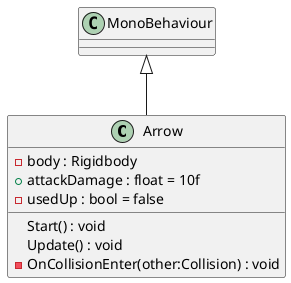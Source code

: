 @startuml
class Arrow {
    - body : Rigidbody
    + attackDamage : float = 10f
    - usedUp : bool = false
    Start() : void
    Update() : void
    - OnCollisionEnter(other:Collision) : void
}
MonoBehaviour <|-- Arrow
@enduml
